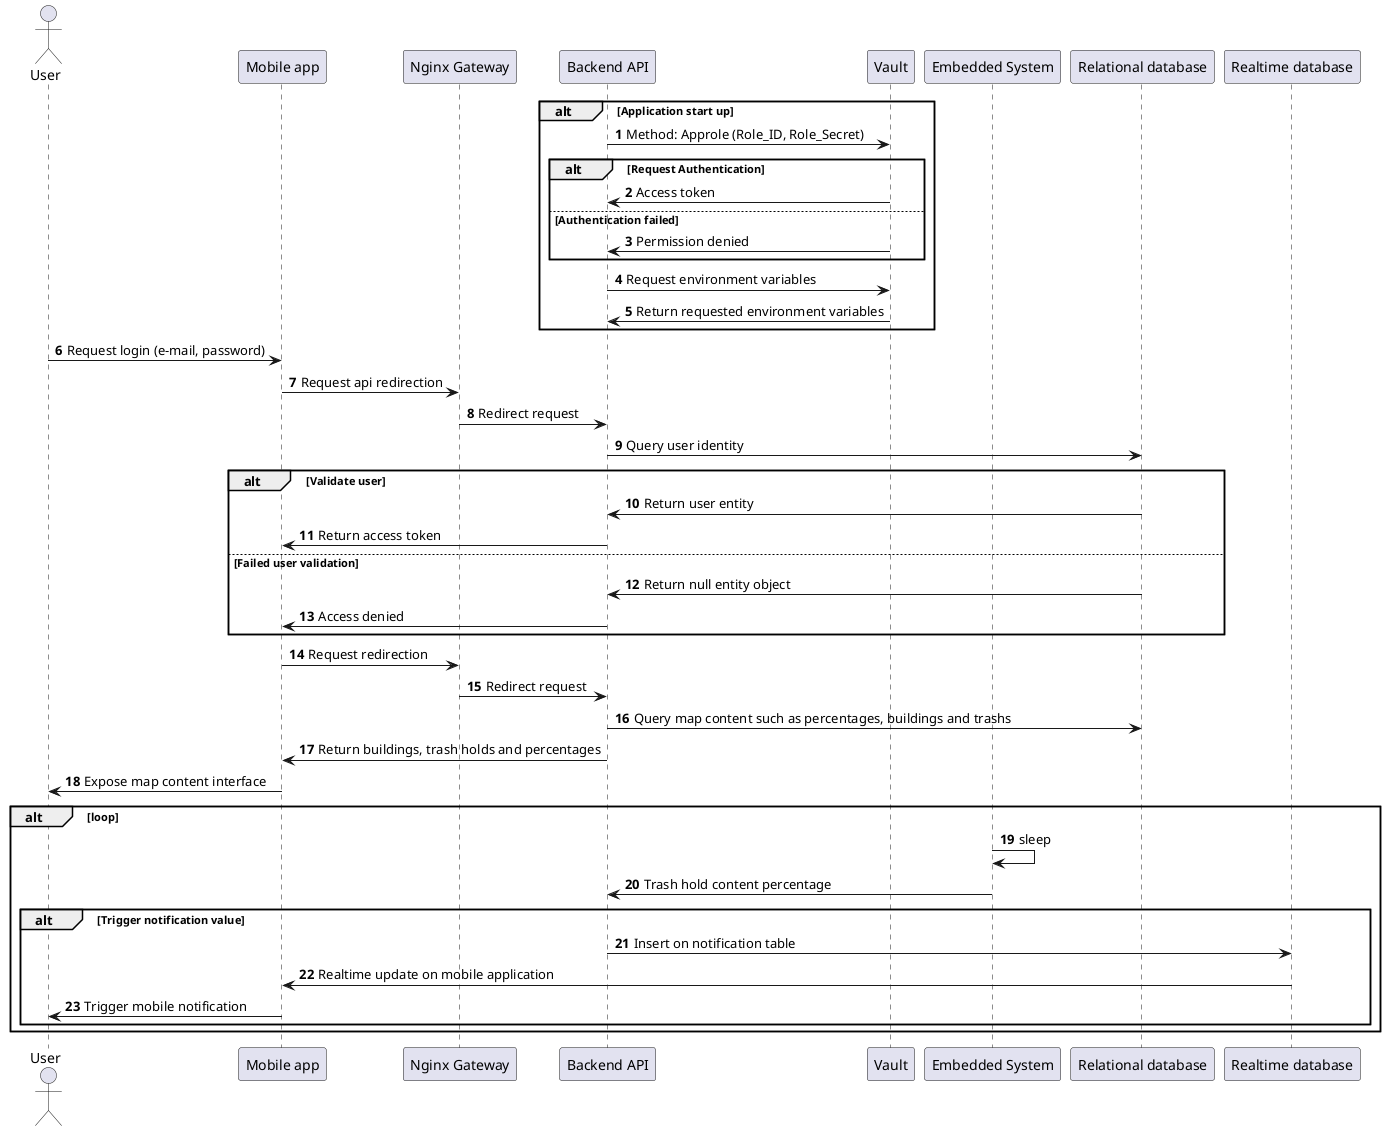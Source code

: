 @startuml
autonumber

actor User as user
participant "Mobile app" as mobile
participant "Nginx Gateway" as nginx
participant "Backend API" as api
participant "Vault" as vault
participant "Embedded System" as embedded
participant "Relational database" as sqldb
participant "Realtime database" as firebase


alt Application start up
    api -> vault : Method: Approle (Role_ID, Role_Secret)
    alt Request Authentication
        api <- vault : Access token
    else Authentication failed
        api <- vault : Permission denied
    end

    api -> vault : Request environment variables
    api <- vault : Return requested environment variables
end

user -> mobile : Request login (e-mail, password)
mobile -> nginx : Request api redirection
nginx -> api : Redirect request
api -> sqldb : Query user identity
alt Validate user
    sqldb -> api : Return user entity
    api -> mobile: Return access token
else Failed user validation
    sqldb -> api : Return null entity object
    api -> mobile: Access denied
end

mobile -> nginx : Request redirection
nginx -> api : Redirect request
api -> sqldb: Query map content such as percentages, buildings and trashs
api -> mobile : Return buildings, trash holds and percentages
mobile -> user : Expose map content interface

alt loop
    embedded -> embedded : sleep
    embedded -> api : Trash hold content percentage
    alt Trigger notification value
        api -> firebase : Insert on notification table
        mobile <- firebase : Realtime update on mobile application
        mobile -> user : Trigger mobile notification
    end
end

@enduml
